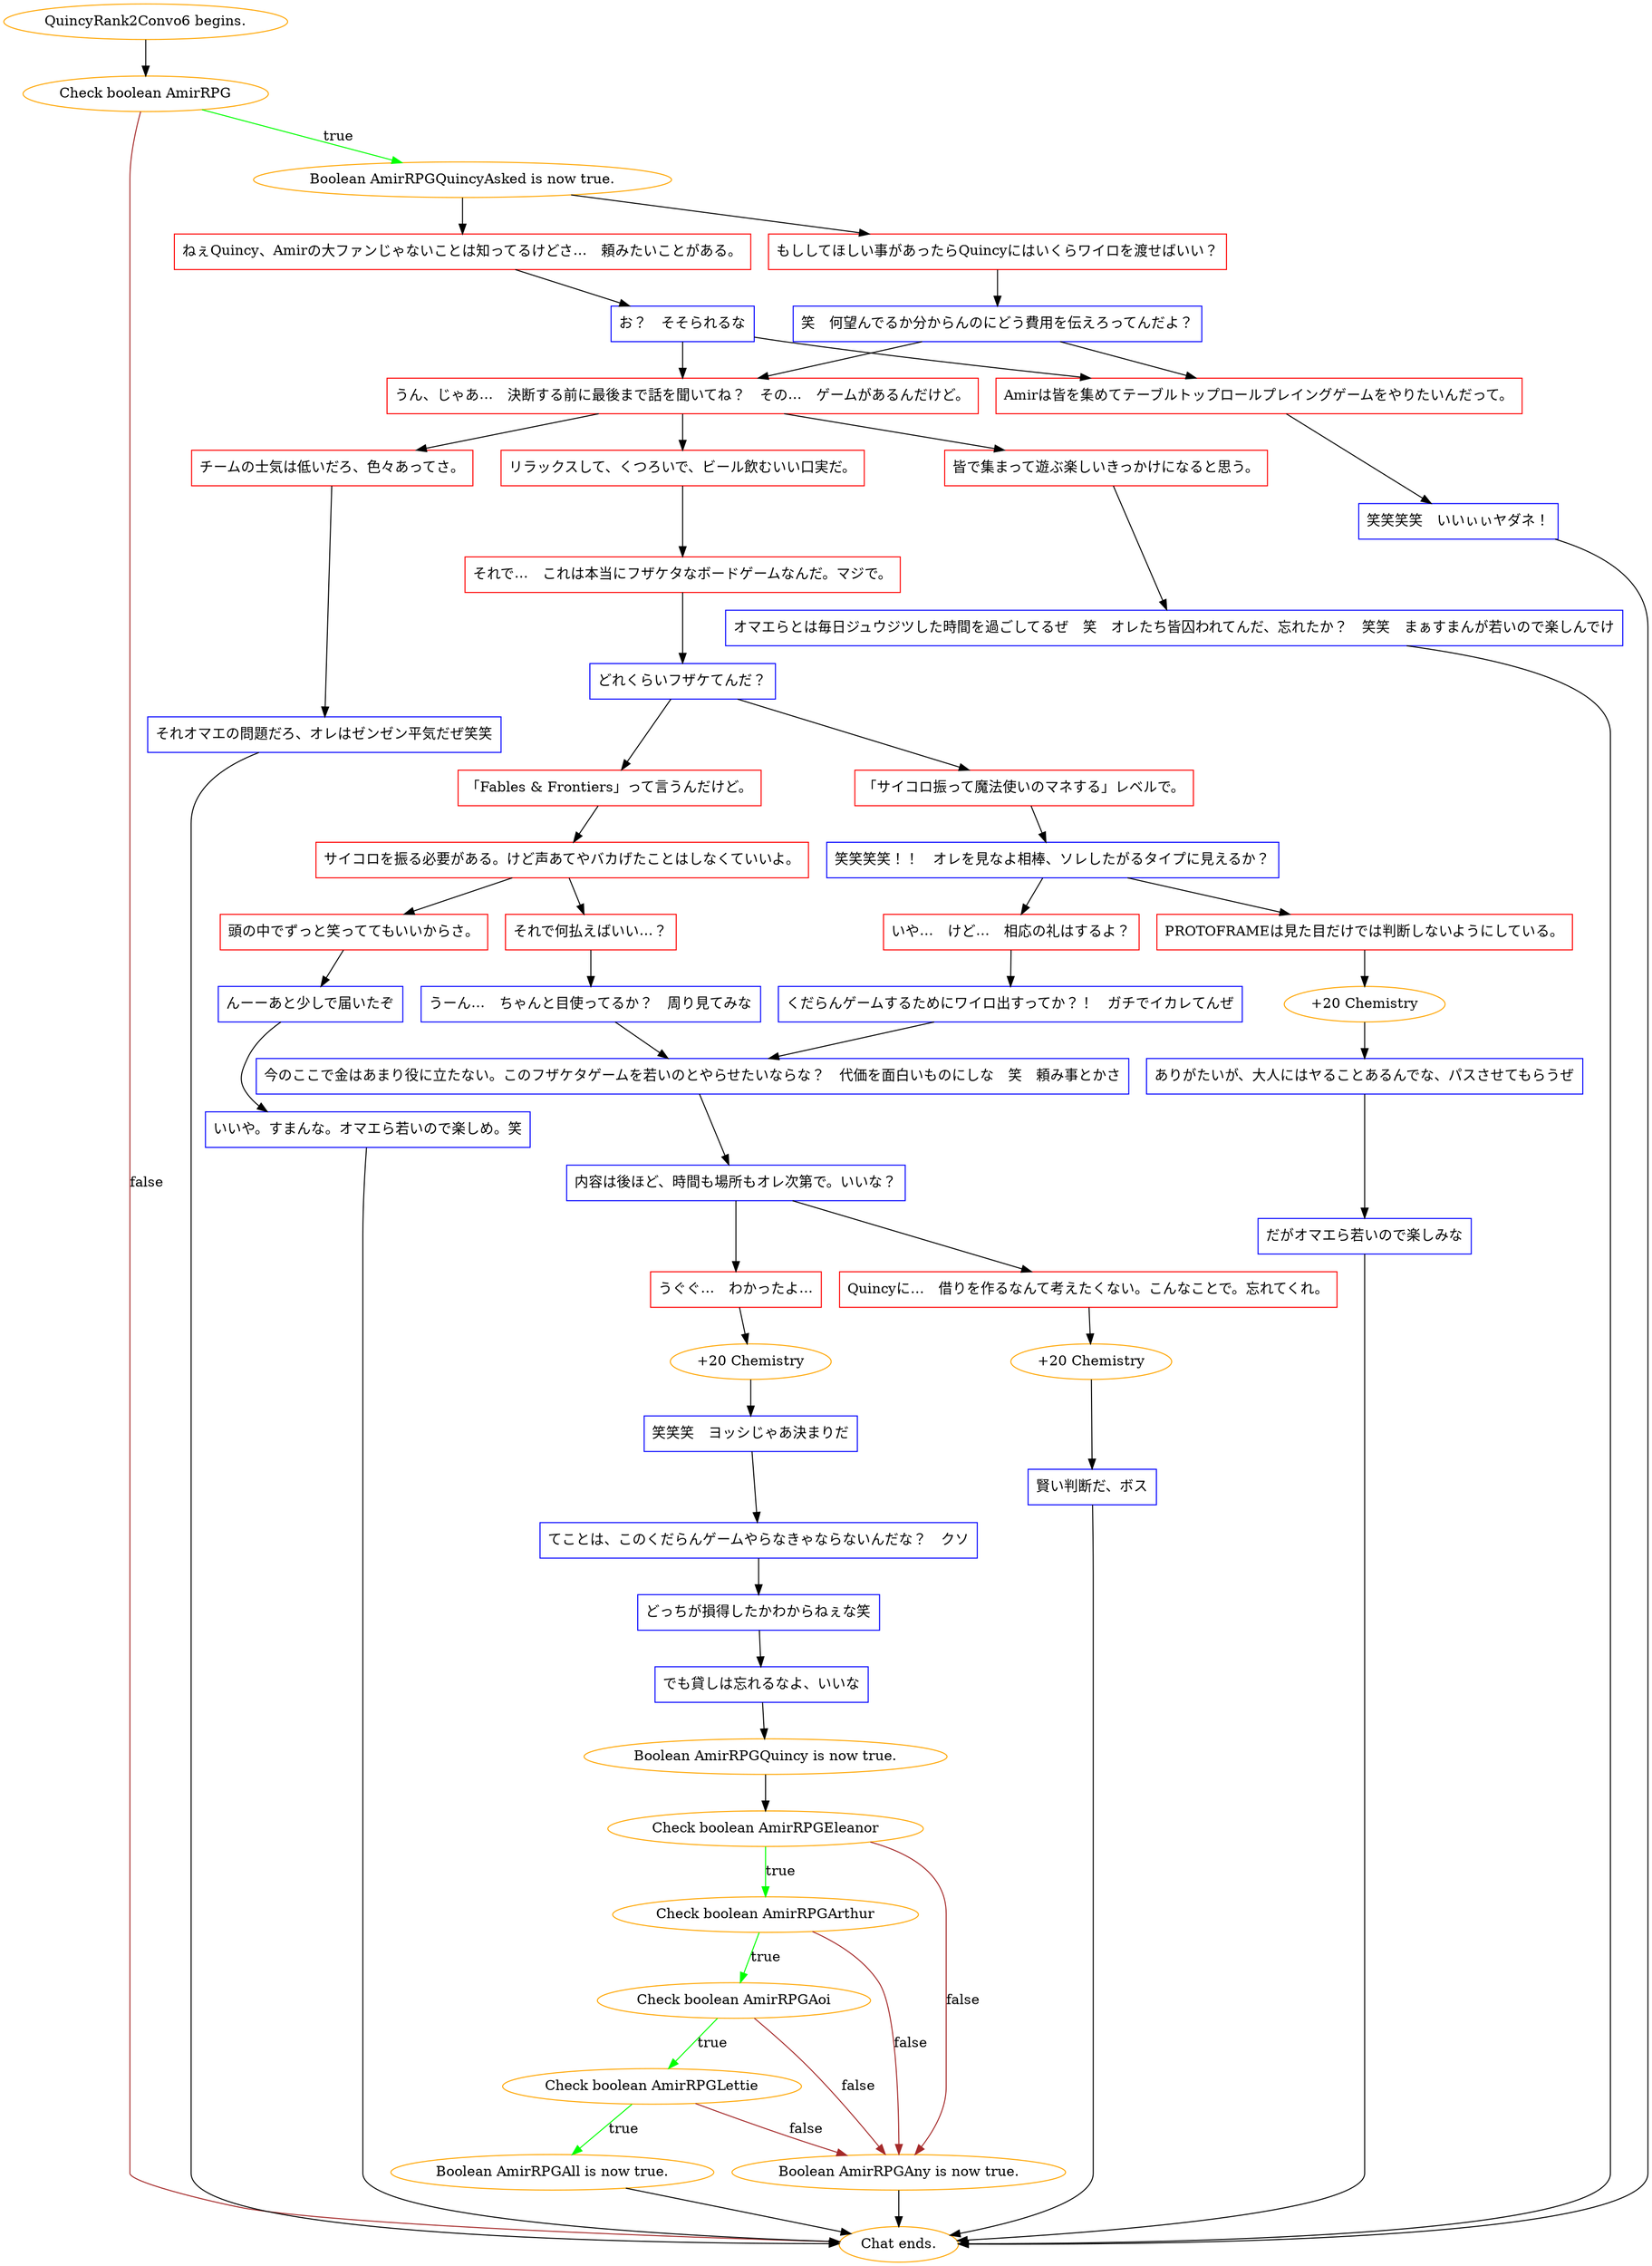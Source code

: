 digraph {
	"QuincyRank2Convo6 begins." [color=orange];
		"QuincyRank2Convo6 begins." -> j1412837103;
	j1412837103 [label="Check boolean AmirRPG",color=orange];
		j1412837103 -> j2101478979 [label=true,color=green];
		j1412837103 -> "Chat ends." [label=false,color=brown];
	j2101478979 [label="Boolean AmirRPGQuincyAsked is now true.",color=orange];
		j2101478979 -> j3696347523;
		j2101478979 -> j1059354983;
	"Chat ends." [color=orange];
	j3696347523 [label="ねぇQuincy、Amirの大ファンじゃないことは知ってるけどさ…　頼みたいことがある。",shape=box,color=red];
		j3696347523 -> j24739937;
	j1059354983 [label="もししてほしい事があったらQuincyにはいくらワイロを渡せばいい？",shape=box,color=red];
		j1059354983 -> j3989280966;
	j24739937 [label="お？　そそられるな",shape=box,color=blue];
		j24739937 -> j2384552895;
		j24739937 -> j801325423;
	j3989280966 [label="笑　何望んでるか分からんのにどう費用を伝えろってんだよ？",shape=box,color=blue];
		j3989280966 -> j2384552895;
		j3989280966 -> j801325423;
	j2384552895 [label="うん、じゃあ…　決断する前に最後まで話を聞いてね？　その…　ゲームがあるんだけど。",shape=box,color=red];
		j2384552895 -> j2369680180;
		j2384552895 -> j1267624099;
		j2384552895 -> j627923464;
	j801325423 [label="Amirは皆を集めてテーブルトップロールプレイングゲームをやりたいんだって。",shape=box,color=red];
		j801325423 -> j3127758504;
	j2369680180 [label="皆で集まって遊ぶ楽しいきっかけになると思う。",shape=box,color=red];
		j2369680180 -> j3398788240;
	j1267624099 [label="リラックスして、くつろいで、ビール飲むいい口実だ。",shape=box,color=red];
		j1267624099 -> j3522993276;
	j627923464 [label="チームの士気は低いだろ、色々あってさ。",shape=box,color=red];
		j627923464 -> j128141310;
	j3127758504 [label="笑笑笑笑　いいぃぃヤダネ！",shape=box,color=blue];
		j3127758504 -> "Chat ends.";
	j3398788240 [label="オマエらとは毎日ジュウジツした時間を過ごしてるぜ　笑　オレたち皆囚われてんだ、忘れたか？　笑笑　まぁすまんが若いので楽しんでけ",shape=box,color=blue];
		j3398788240 -> "Chat ends.";
	j3522993276 [label="それで…　これは本当にフザケタなボードゲームなんだ。マジで。",shape=box,color=red];
		j3522993276 -> j2885523309;
	j128141310 [label="それオマエの問題だろ、オレはゼンゼン平気だぜ笑笑",shape=box,color=blue];
		j128141310 -> "Chat ends.";
	j2885523309 [label="どれくらいフザケてんだ？",shape=box,color=blue];
		j2885523309 -> j978453984;
		j2885523309 -> j613577407;
	j978453984 [label="「サイコロ振って魔法使いのマネする」レベルで。",shape=box,color=red];
		j978453984 -> j989915103;
	j613577407 [label="「Fables & Frontiers」って言うんだけど。",shape=box,color=red];
		j613577407 -> j220146408;
	j989915103 [label="笑笑笑笑！！　オレを見なよ相棒、ソレしたがるタイプに見えるか？",shape=box,color=blue];
		j989915103 -> j990265012;
		j989915103 -> j380755677;
	j220146408 [label="サイコロを振る必要がある。けど声あてやバカげたことはしなくていいよ。",shape=box,color=red];
		j220146408 -> j3858792691;
		j220146408 -> j2138927729;
	j990265012 [label="PROTOFRAMEは見た目だけでは判断しないようにしている。",shape=box,color=red];
		j990265012 -> j3081630441;
	j380755677 [label="いや…　けど…　相応の礼はするよ？",shape=box,color=red];
		j380755677 -> j1658602250;
	j3858792691 [label="それで何払えばいい…？",shape=box,color=red];
		j3858792691 -> j3387042442;
	j2138927729 [label="頭の中でずっと笑っててもいいからさ。",shape=box,color=red];
		j2138927729 -> j2601127156;
	j3081630441 [label="+20 Chemistry",color=orange];
		j3081630441 -> j2719238542;
	j1658602250 [label="くだらんゲームするためにワイロ出すってか？！　ガチでイカレてんぜ",shape=box,color=blue];
		j1658602250 -> j3943826241;
	j3387042442 [label="うーん…　ちゃんと目使ってるか？　周り見てみな",shape=box,color=blue];
		j3387042442 -> j3943826241;
	j2601127156 [label="んーーあと少しで届いたぞ",shape=box,color=blue];
		j2601127156 -> j1148979475;
	j2719238542 [label="ありがたいが、大人にはヤることあるんでな、パスさせてもらうぜ",shape=box,color=blue];
		j2719238542 -> j529779124;
	j3943826241 [label="今のここで金はあまり役に立たない。このフザケタゲームを若いのとやらせたいならな？　代価を面白いものにしな　笑　頼み事とかさ",shape=box,color=blue];
		j3943826241 -> j2073565249;
	j1148979475 [label="いいや。すまんな。オマエら若いので楽しめ。笑",shape=box,color=blue];
		j1148979475 -> "Chat ends.";
	j529779124 [label="だがオマエら若いので楽しみな",shape=box,color=blue];
		j529779124 -> "Chat ends.";
	j2073565249 [label="内容は後ほど、時間も場所もオレ次第で。いいな？",shape=box,color=blue];
		j2073565249 -> j1013156186;
		j2073565249 -> j1161189357;
	j1013156186 [label="うぐぐ…　わかったよ…",shape=box,color=red];
		j1013156186 -> j2007809786;
	j1161189357 [label="Quincyに…　借りを作るなんて考えたくない。こんなことで。忘れてくれ。",shape=box,color=red];
		j1161189357 -> j3470271569;
	j2007809786 [label="+20 Chemistry",color=orange];
		j2007809786 -> j3909077316;
	j3470271569 [label="+20 Chemistry",color=orange];
		j3470271569 -> j2007103673;
	j3909077316 [label="笑笑笑　ヨッシじゃあ決まりだ",shape=box,color=blue];
		j3909077316 -> j338504879;
	j2007103673 [label="賢い判断だ、ボス",shape=box,color=blue];
		j2007103673 -> "Chat ends.";
	j338504879 [label="てことは、このくだらんゲームやらなきゃならないんだな？　クソ",shape=box,color=blue];
		j338504879 -> j901563755;
	j901563755 [label="どっちが損得したかわからねぇな笑",shape=box,color=blue];
		j901563755 -> j193271469;
	j193271469 [label="でも貸しは忘れるなよ、いいな",shape=box,color=blue];
		j193271469 -> j1432973675;
	j1432973675 [label="Boolean AmirRPGQuincy is now true.",color=orange];
		j1432973675 -> j1143766779;
	j1143766779 [label="Check boolean AmirRPGEleanor",color=orange];
		j1143766779 -> j2738107974 [label=true,color=green];
		j1143766779 -> j1992773596 [label=false,color=brown];
	j2738107974 [label="Check boolean AmirRPGArthur",color=orange];
		j2738107974 -> j3183237972 [label=true,color=green];
		j2738107974 -> j1992773596 [label=false,color=brown];
	j1992773596 [label="Boolean AmirRPGAny is now true.",color=orange];
		j1992773596 -> "Chat ends.";
	j3183237972 [label="Check boolean AmirRPGAoi",color=orange];
		j3183237972 -> j3978111885 [label=true,color=green];
		j3183237972 -> j1992773596 [label=false,color=brown];
	j3978111885 [label="Check boolean AmirRPGLettie",color=orange];
		j3978111885 -> j2677000302 [label=true,color=green];
		j3978111885 -> j1992773596 [label=false,color=brown];
	j2677000302 [label="Boolean AmirRPGAll is now true.",color=orange];
		j2677000302 -> "Chat ends.";
}